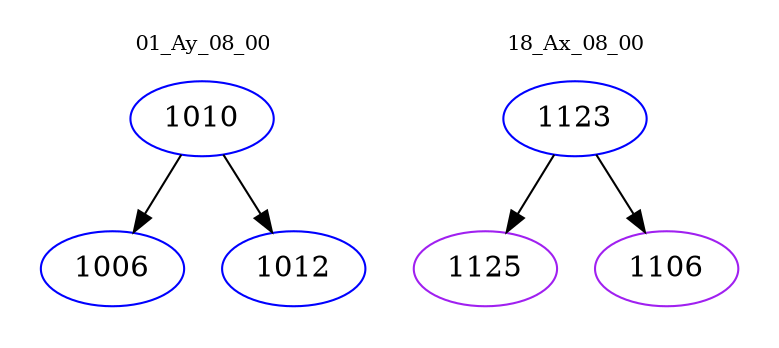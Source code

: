 digraph{
subgraph cluster_0 {
color = white
label = "01_Ay_08_00";
fontsize=10;
T0_1010 [label="1010", color="blue"]
T0_1010 -> T0_1006 [color="black"]
T0_1006 [label="1006", color="blue"]
T0_1010 -> T0_1012 [color="black"]
T0_1012 [label="1012", color="blue"]
}
subgraph cluster_1 {
color = white
label = "18_Ax_08_00";
fontsize=10;
T1_1123 [label="1123", color="blue"]
T1_1123 -> T1_1125 [color="black"]
T1_1125 [label="1125", color="purple"]
T1_1123 -> T1_1106 [color="black"]
T1_1106 [label="1106", color="purple"]
}
}
